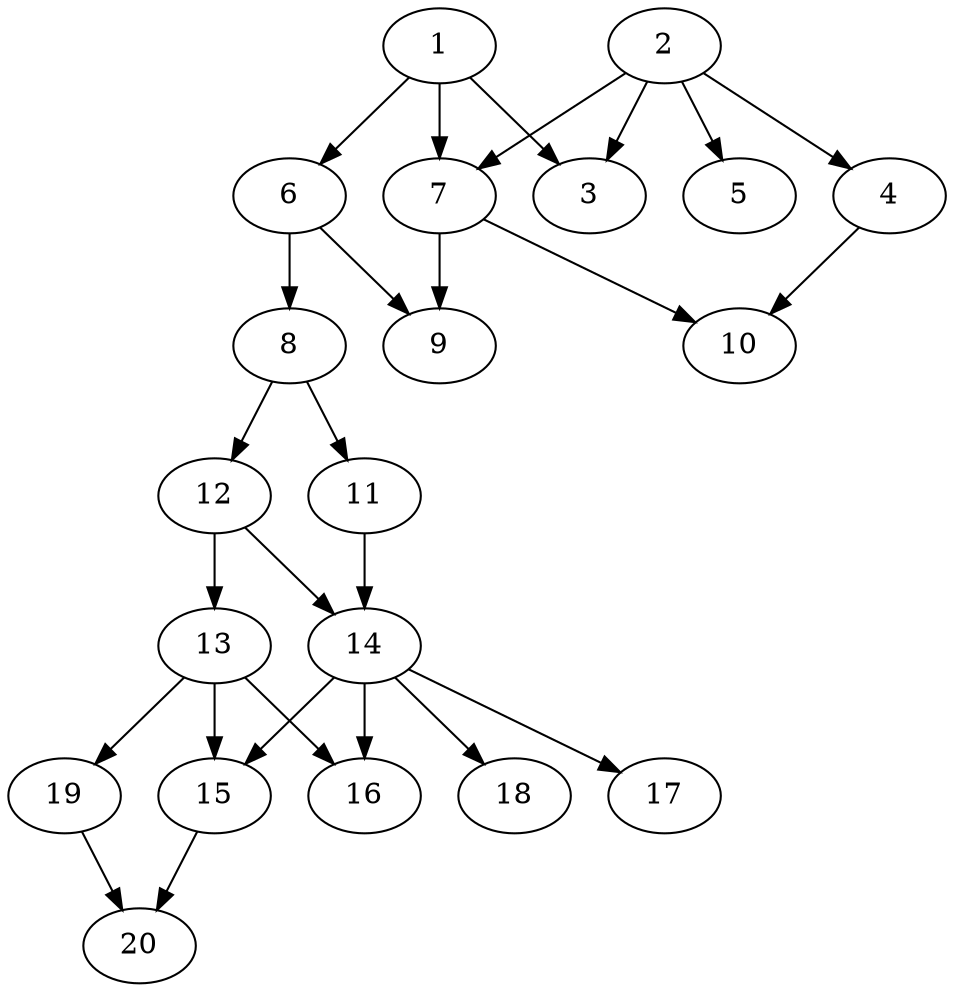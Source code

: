 // DAG automatically generated by daggen at Tue Jul 23 14:22:50 2019
// ./daggen --dot -n 20 --ccr 0.3 --fat 0.5 --regular 0.5 --density 0.6 --mindata 5242880 --maxdata 52428800 
digraph G {
  1 [size="161952427", alpha="0.13", expect_size="48585728"] 
  1 -> 3 [size ="48585728"]
  1 -> 6 [size ="48585728"]
  1 -> 7 [size ="48585728"]
  2 [size="135079253", alpha="0.02", expect_size="40523776"] 
  2 -> 3 [size ="40523776"]
  2 -> 4 [size ="40523776"]
  2 -> 5 [size ="40523776"]
  2 -> 7 [size ="40523776"]
  3 [size="164597760", alpha="0.06", expect_size="49379328"] 
  4 [size="161682773", alpha="0.20", expect_size="48504832"] 
  4 -> 10 [size ="48504832"]
  5 [size="151995733", alpha="0.11", expect_size="45598720"] 
  6 [size="67775147", alpha="0.12", expect_size="20332544"] 
  6 -> 8 [size ="20332544"]
  6 -> 9 [size ="20332544"]
  7 [size="144192853", alpha="0.02", expect_size="43257856"] 
  7 -> 9 [size ="43257856"]
  7 -> 10 [size ="43257856"]
  8 [size="92043947", alpha="0.07", expect_size="27613184"] 
  8 -> 11 [size ="27613184"]
  8 -> 12 [size ="27613184"]
  9 [size="128177493", alpha="0.15", expect_size="38453248"] 
  10 [size="155798187", alpha="0.11", expect_size="46739456"] 
  11 [size="113524053", alpha="0.09", expect_size="34057216"] 
  11 -> 14 [size ="34057216"]
  12 [size="61979307", alpha="0.06", expect_size="18593792"] 
  12 -> 13 [size ="18593792"]
  12 -> 14 [size ="18593792"]
  13 [size="78366720", alpha="0.06", expect_size="23510016"] 
  13 -> 15 [size ="23510016"]
  13 -> 16 [size ="23510016"]
  13 -> 19 [size ="23510016"]
  14 [size="125945173", alpha="0.00", expect_size="37783552"] 
  14 -> 15 [size ="37783552"]
  14 -> 16 [size ="37783552"]
  14 -> 17 [size ="37783552"]
  14 -> 18 [size ="37783552"]
  15 [size="124822187", alpha="0.14", expect_size="37446656"] 
  15 -> 20 [size ="37446656"]
  16 [size="51585707", alpha="0.15", expect_size="15475712"] 
  17 [size="145469440", alpha="0.06", expect_size="43640832"] 
  18 [size="160044373", alpha="0.18", expect_size="48013312"] 
  19 [size="55296000", alpha="0.09", expect_size="16588800"] 
  19 -> 20 [size ="16588800"]
  20 [size="172622507", alpha="0.03", expect_size="51786752"] 
}
